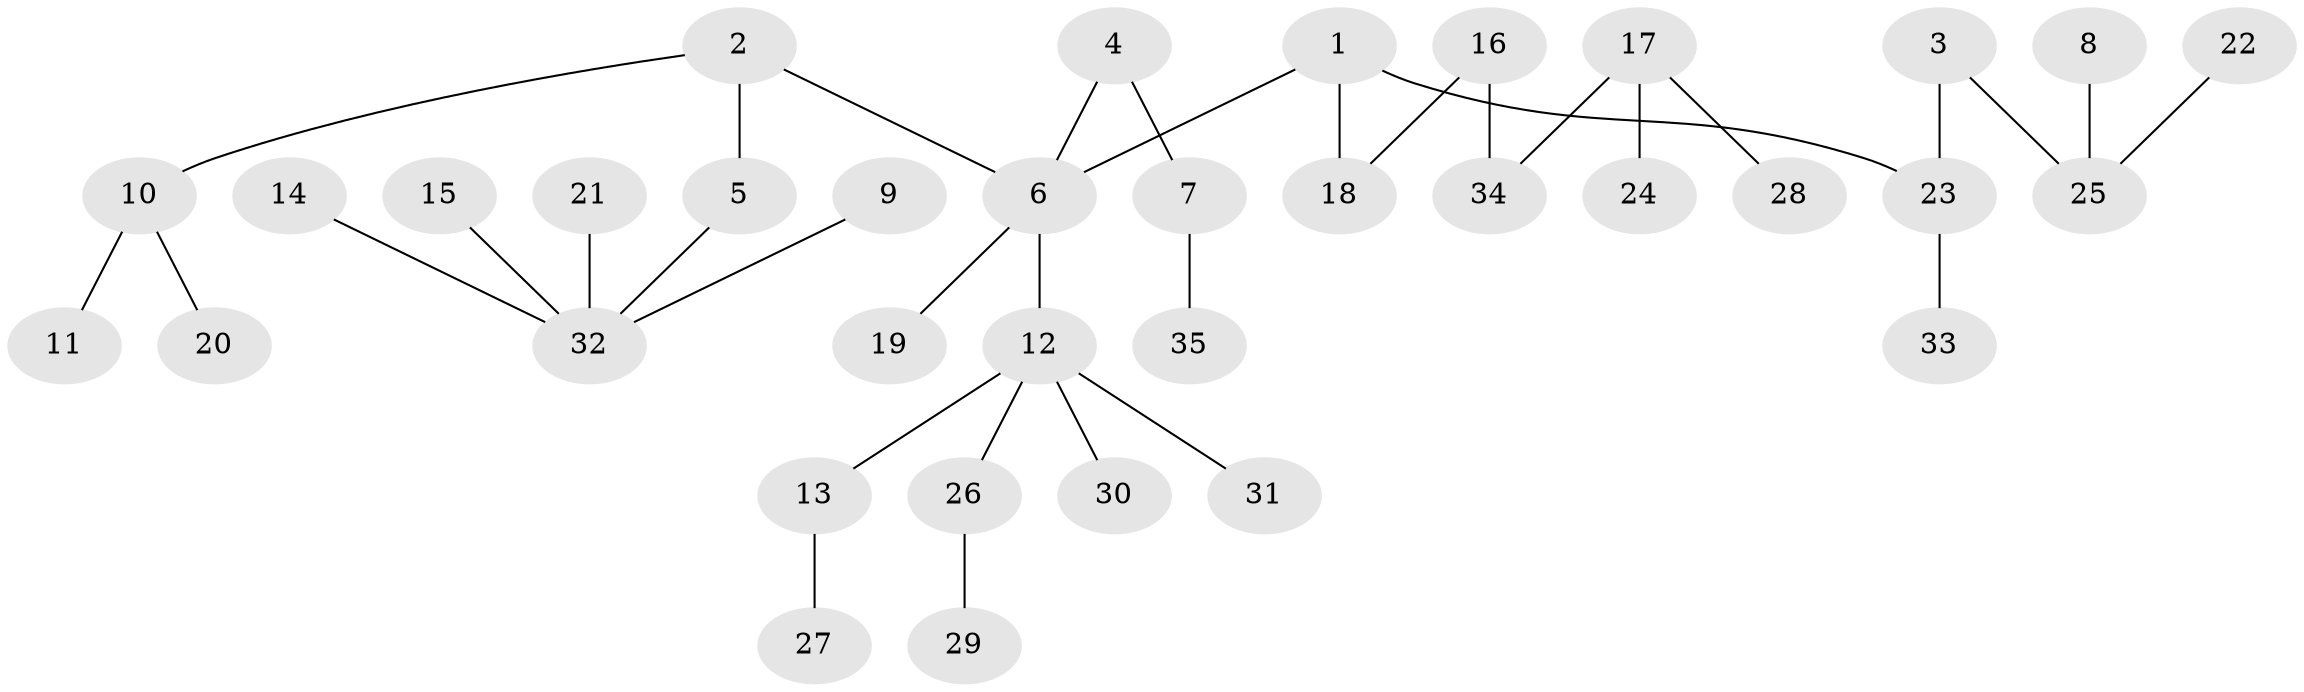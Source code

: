 // original degree distribution, {4: 0.07017543859649122, 3: 0.10526315789473684, 6: 0.05263157894736842, 2: 0.2807017543859649, 1: 0.49122807017543857}
// Generated by graph-tools (version 1.1) at 2025/37/03/04/25 23:37:19]
// undirected, 35 vertices, 34 edges
graph export_dot {
  node [color=gray90,style=filled];
  1;
  2;
  3;
  4;
  5;
  6;
  7;
  8;
  9;
  10;
  11;
  12;
  13;
  14;
  15;
  16;
  17;
  18;
  19;
  20;
  21;
  22;
  23;
  24;
  25;
  26;
  27;
  28;
  29;
  30;
  31;
  32;
  33;
  34;
  35;
  1 -- 6 [weight=1.0];
  1 -- 18 [weight=1.0];
  1 -- 23 [weight=1.0];
  2 -- 5 [weight=1.0];
  2 -- 6 [weight=1.0];
  2 -- 10 [weight=1.0];
  3 -- 23 [weight=1.0];
  3 -- 25 [weight=1.0];
  4 -- 6 [weight=1.0];
  4 -- 7 [weight=1.0];
  5 -- 32 [weight=1.0];
  6 -- 12 [weight=1.0];
  6 -- 19 [weight=1.0];
  7 -- 35 [weight=1.0];
  8 -- 25 [weight=1.0];
  9 -- 32 [weight=1.0];
  10 -- 11 [weight=1.0];
  10 -- 20 [weight=1.0];
  12 -- 13 [weight=1.0];
  12 -- 26 [weight=1.0];
  12 -- 30 [weight=1.0];
  12 -- 31 [weight=1.0];
  13 -- 27 [weight=1.0];
  14 -- 32 [weight=1.0];
  15 -- 32 [weight=1.0];
  16 -- 18 [weight=1.0];
  16 -- 34 [weight=1.0];
  17 -- 24 [weight=1.0];
  17 -- 28 [weight=1.0];
  17 -- 34 [weight=1.0];
  21 -- 32 [weight=1.0];
  22 -- 25 [weight=1.0];
  23 -- 33 [weight=1.0];
  26 -- 29 [weight=1.0];
}
